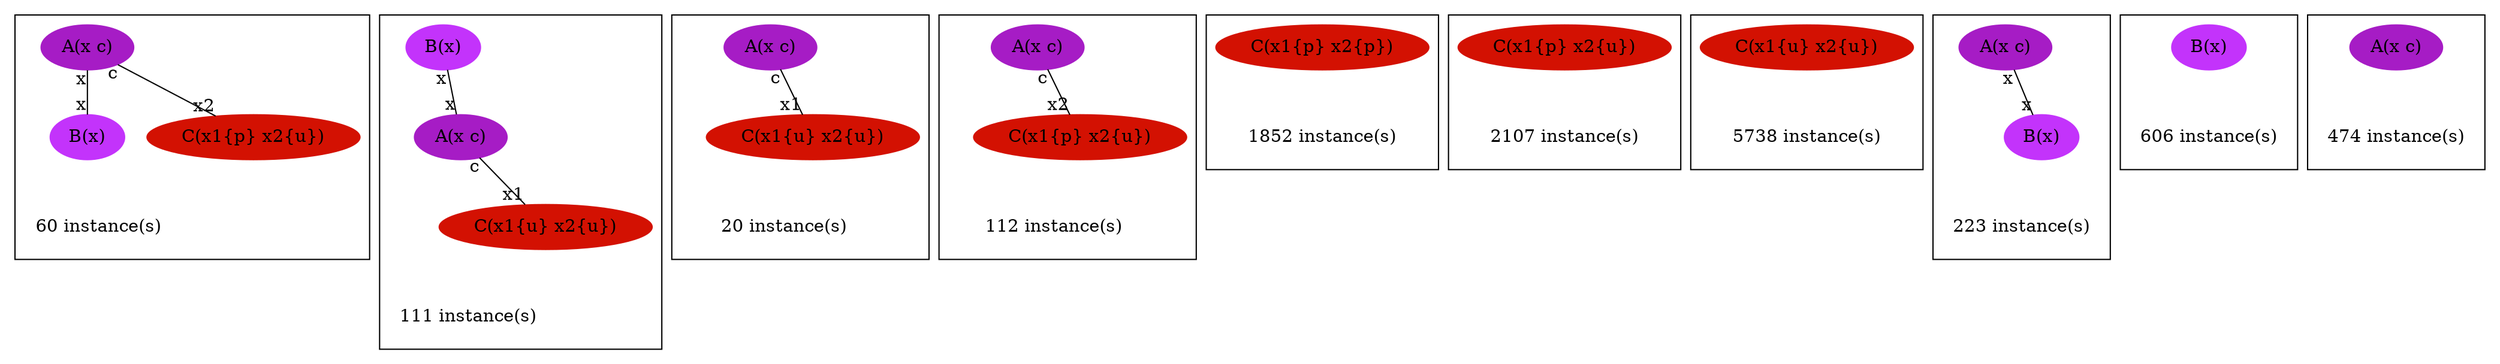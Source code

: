// Snapshot [Event: 14599]
digraph G{
subgraph cluster0{
  counter0 [label = "60 instance(s)", shape=none];
  node0_0_0 [label = "A(x c)", color = "#a61cc5", style=filled];
  node0_0_0 -> counter0 [style=invis];
  node0_0_1 [label = "B(x)", color = "#c333fb", style=filled];
  node0_0_1 -> counter0 [style=invis];
  node0_0_2 [label = "C(x1{p} x2{u})", color = "#d3112", style=filled];
  node0_0_2 -> counter0 [style=invis];
  node0_0_0 -> node0_0_1 [taillabel="x", headlabel="x", dir=none];
  node0_0_0 -> node0_0_2 [taillabel="c", headlabel="x2", dir=none];
  }
subgraph cluster1{
  counter1 [label = "111 instance(s)", shape=none];
  node1_0_0 [label = "B(x)", color = "#c333fb", style=filled];
  node1_0_0 -> counter1 [style=invis];
  node1_0_1 [label = "A(x c)", color = "#a61cc5", style=filled];
  node1_0_1 -> counter1 [style=invis];
  node1_0_2 [label = "C(x1{u} x2{u})", color = "#d3112", style=filled];
  node1_0_2 -> counter1 [style=invis];
  node1_0_0 -> node1_0_1 [taillabel="x", headlabel="x", dir=none];
  node1_0_1 -> node1_0_2 [taillabel="c", headlabel="x1", dir=none];
  }
subgraph cluster2{
  counter2 [label = "20 instance(s)", shape=none];
  node2_0_0 [label = "A(x c)", color = "#a61cc5", style=filled];
  node2_0_0 -> counter2 [style=invis];
  node2_0_1 [label = "C(x1{u} x2{u})", color = "#d3112", style=filled];
  node2_0_1 -> counter2 [style=invis];
  node2_0_0 -> node2_0_1 [taillabel="c", headlabel="x1", dir=none];
  }
subgraph cluster3{
  counter3 [label = "112 instance(s)", shape=none];
  node3_0_0 [label = "A(x c)", color = "#a61cc5", style=filled];
  node3_0_0 -> counter3 [style=invis];
  node3_0_1 [label = "C(x1{p} x2{u})", color = "#d3112", style=filled];
  node3_0_1 -> counter3 [style=invis];
  node3_0_0 -> node3_0_1 [taillabel="c", headlabel="x2", dir=none];
  }
subgraph cluster4{
  counter4 [label = "1852 instance(s)", shape=none];
  node4_0_0 [label = "C(x1{p} x2{p})", color = "#d3112", style=filled];
  node4_0_0 -> counter4 [style=invis];
  }
subgraph cluster5{
  counter5 [label = "2107 instance(s)", shape=none];
  node5_0_0 [label = "C(x1{p} x2{u})", color = "#d3112", style=filled];
  node5_0_0 -> counter5 [style=invis];
  }
subgraph cluster6{
  counter6 [label = "5738 instance(s)", shape=none];
  node6_0_0 [label = "C(x1{u} x2{u})", color = "#d3112", style=filled];
  node6_0_0 -> counter6 [style=invis];
  }
subgraph cluster7{
  counter7 [label = "223 instance(s)", shape=none];
  node7_0_0 [label = "A(x c)", color = "#a61cc5", style=filled];
  node7_0_0 -> counter7 [style=invis];
  node7_0_1 [label = "B(x)", color = "#c333fb", style=filled];
  node7_0_1 -> counter7 [style=invis];
  node7_0_0 -> node7_0_1 [taillabel="x", headlabel="x", dir=none];
  }
subgraph cluster8{
  counter8 [label = "606 instance(s)", shape=none];
  node8_0_0 [label = "B(x)", color = "#c333fb", style=filled];
  node8_0_0 -> counter8 [style=invis];
  }
subgraph cluster9{
  counter9 [label = "474 instance(s)", shape=none];
  node9_0_0 [label = "A(x c)", color = "#a61cc5", style=filled];
  node9_0_0 -> counter9 [style=invis];
  }
}

